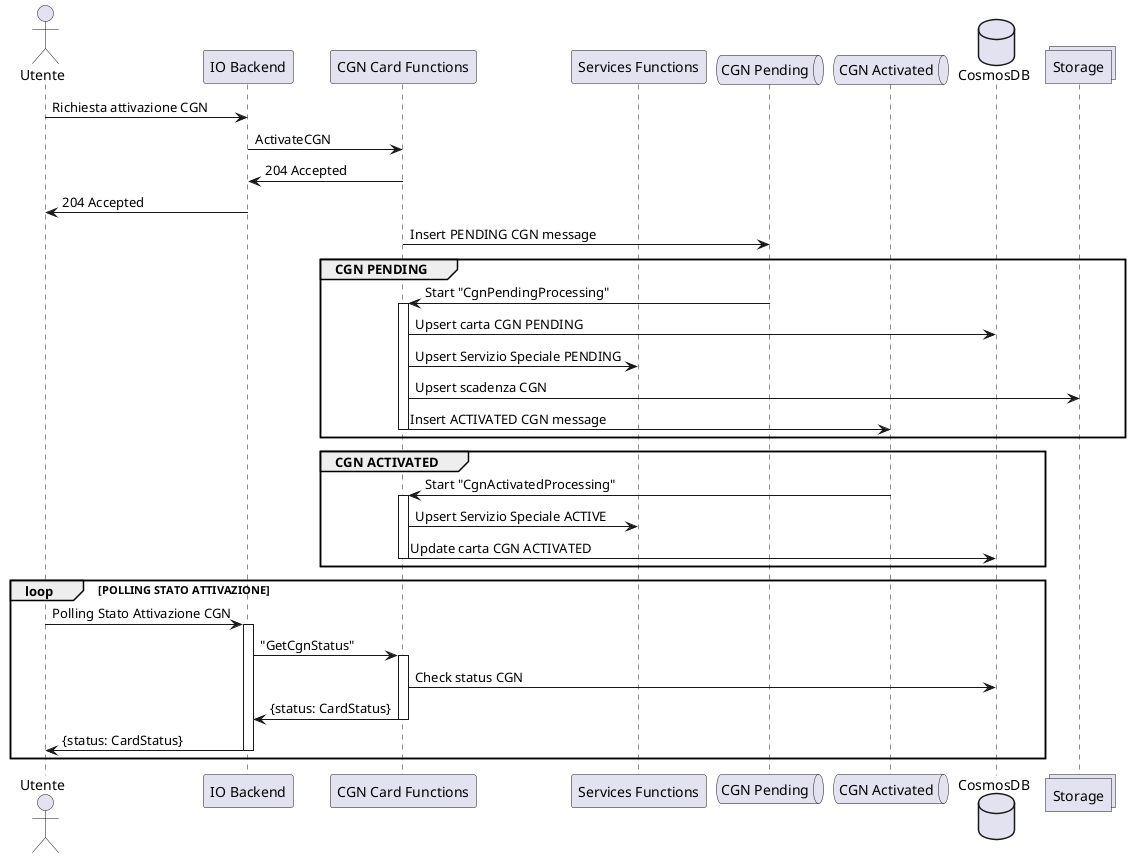 @startuml Sequence attivazione CGN
actor       Utente       as cit
participant "IO Backend" as be
participant "CGN Card Functions" as cf
participant "Services Functions" as sf
queue "CGN Pending" as pending
queue "CGN Activated" as activated
database "CosmosDB" as cosmos
collections "Storage" as storage

cit -> be : Richiesta attivazione CGN
be -> cf : ActivateCGN
cf -> be : 204 Accepted
be -> cit: 204 Accepted
cf -> pending : Insert PENDING CGN message

group CGN PENDING
  pending -> cf : Start "CgnPendingProcessing"
  activate cf
  cf -> cosmos : Upsert carta CGN PENDING 
  cf -> sf : Upsert Servizio Speciale PENDING
  cf -> storage : Upsert scadenza CGN
  cf -> activated: Insert ACTIVATED CGN message
  deactivate cf
end

group CGN ACTIVATED
  activated -> cf : Start "CgnActivatedProcessing"
  activate cf
  cf -> sf : Upsert Servizio Speciale ACTIVE
  cf -> cosmos : Update carta CGN ACTIVATED
  deactivate cf 
end

loop POLLING STATO ATTIVAZIONE
cit -> be : Polling Stato Attivazione CGN
activate be
be -> cf: "GetCgnStatus"
activate cf
cf -> cosmos: Check status CGN
cf -> be: {status: CardStatus}
deactivate cf
be -> cit : {status: CardStatus}
deactivate be
end


@enduml